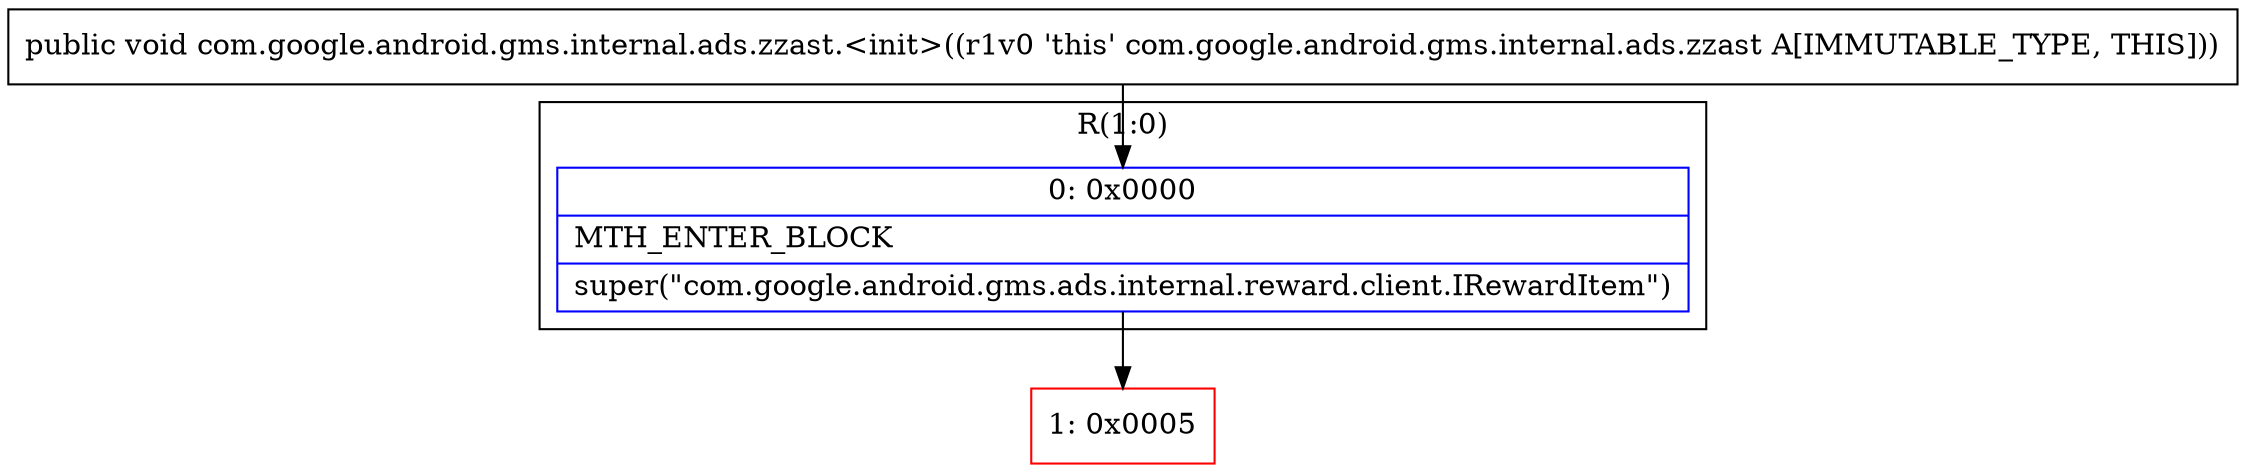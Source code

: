 digraph "CFG forcom.google.android.gms.internal.ads.zzast.\<init\>()V" {
subgraph cluster_Region_1803404465 {
label = "R(1:0)";
node [shape=record,color=blue];
Node_0 [shape=record,label="{0\:\ 0x0000|MTH_ENTER_BLOCK\l|super(\"com.google.android.gms.ads.internal.reward.client.IRewardItem\")\l}"];
}
Node_1 [shape=record,color=red,label="{1\:\ 0x0005}"];
MethodNode[shape=record,label="{public void com.google.android.gms.internal.ads.zzast.\<init\>((r1v0 'this' com.google.android.gms.internal.ads.zzast A[IMMUTABLE_TYPE, THIS])) }"];
MethodNode -> Node_0;
Node_0 -> Node_1;
}


